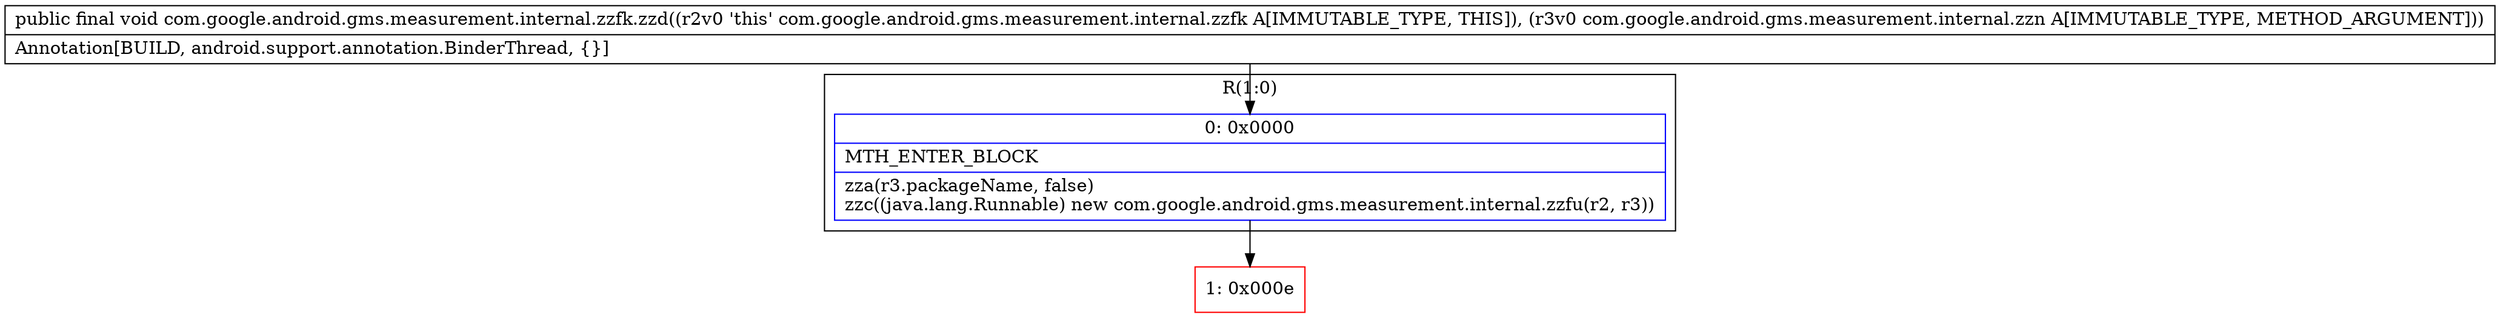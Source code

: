 digraph "CFG forcom.google.android.gms.measurement.internal.zzfk.zzd(Lcom\/google\/android\/gms\/measurement\/internal\/zzn;)V" {
subgraph cluster_Region_756790224 {
label = "R(1:0)";
node [shape=record,color=blue];
Node_0 [shape=record,label="{0\:\ 0x0000|MTH_ENTER_BLOCK\l|zza(r3.packageName, false)\lzzc((java.lang.Runnable) new com.google.android.gms.measurement.internal.zzfu(r2, r3))\l}"];
}
Node_1 [shape=record,color=red,label="{1\:\ 0x000e}"];
MethodNode[shape=record,label="{public final void com.google.android.gms.measurement.internal.zzfk.zzd((r2v0 'this' com.google.android.gms.measurement.internal.zzfk A[IMMUTABLE_TYPE, THIS]), (r3v0 com.google.android.gms.measurement.internal.zzn A[IMMUTABLE_TYPE, METHOD_ARGUMENT]))  | Annotation[BUILD, android.support.annotation.BinderThread, \{\}]\l}"];
MethodNode -> Node_0;
Node_0 -> Node_1;
}

